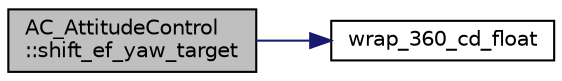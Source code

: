digraph "AC_AttitudeControl::shift_ef_yaw_target"
{
 // INTERACTIVE_SVG=YES
  edge [fontname="Helvetica",fontsize="10",labelfontname="Helvetica",labelfontsize="10"];
  node [fontname="Helvetica",fontsize="10",shape=record];
  rankdir="LR";
  Node1 [label="AC_AttitudeControl\l::shift_ef_yaw_target",height=0.2,width=0.4,color="black", fillcolor="grey75", style="filled", fontcolor="black"];
  Node1 -> Node2 [color="midnightblue",fontsize="10",style="solid",fontname="Helvetica"];
  Node2 [label="wrap_360_cd_float",height=0.2,width=0.4,color="black", fillcolor="white", style="filled",URL="$AP__Math_8h.html#a4ad8288602b130659a710d450c5f2f06"];
}
